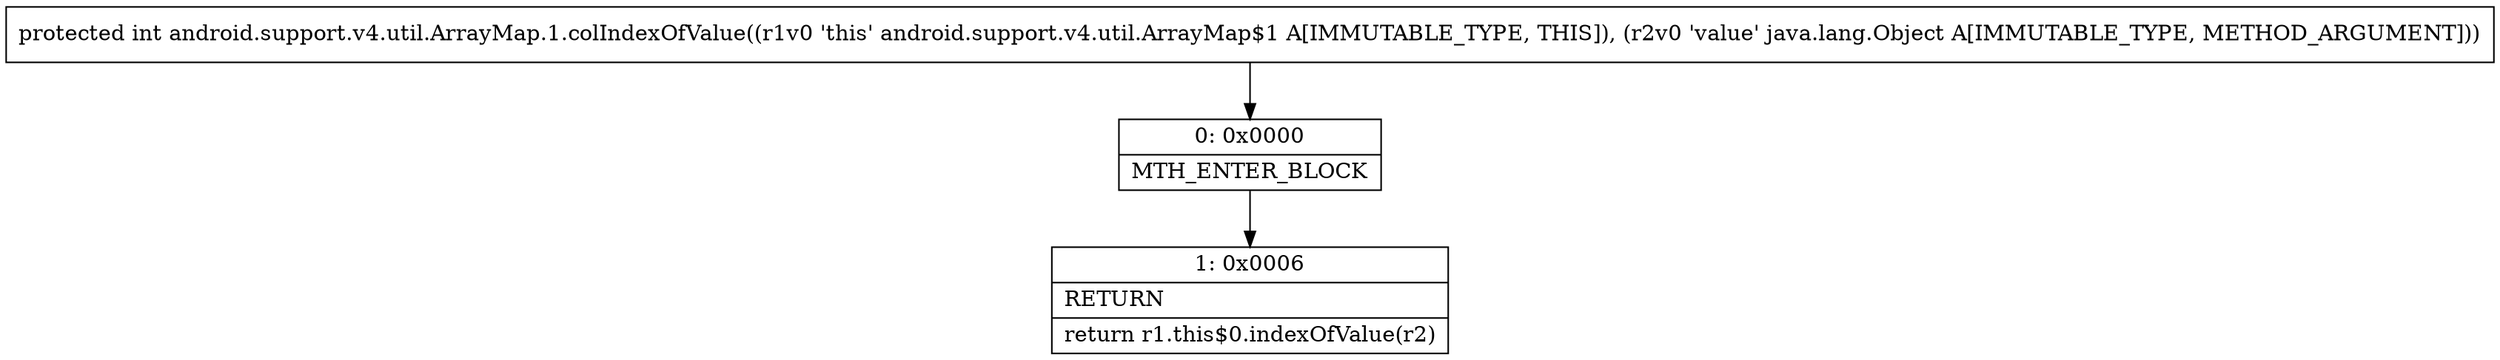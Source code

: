 digraph "CFG forandroid.support.v4.util.ArrayMap.1.colIndexOfValue(Ljava\/lang\/Object;)I" {
Node_0 [shape=record,label="{0\:\ 0x0000|MTH_ENTER_BLOCK\l}"];
Node_1 [shape=record,label="{1\:\ 0x0006|RETURN\l|return r1.this$0.indexOfValue(r2)\l}"];
MethodNode[shape=record,label="{protected int android.support.v4.util.ArrayMap.1.colIndexOfValue((r1v0 'this' android.support.v4.util.ArrayMap$1 A[IMMUTABLE_TYPE, THIS]), (r2v0 'value' java.lang.Object A[IMMUTABLE_TYPE, METHOD_ARGUMENT])) }"];
MethodNode -> Node_0;
Node_0 -> Node_1;
}

